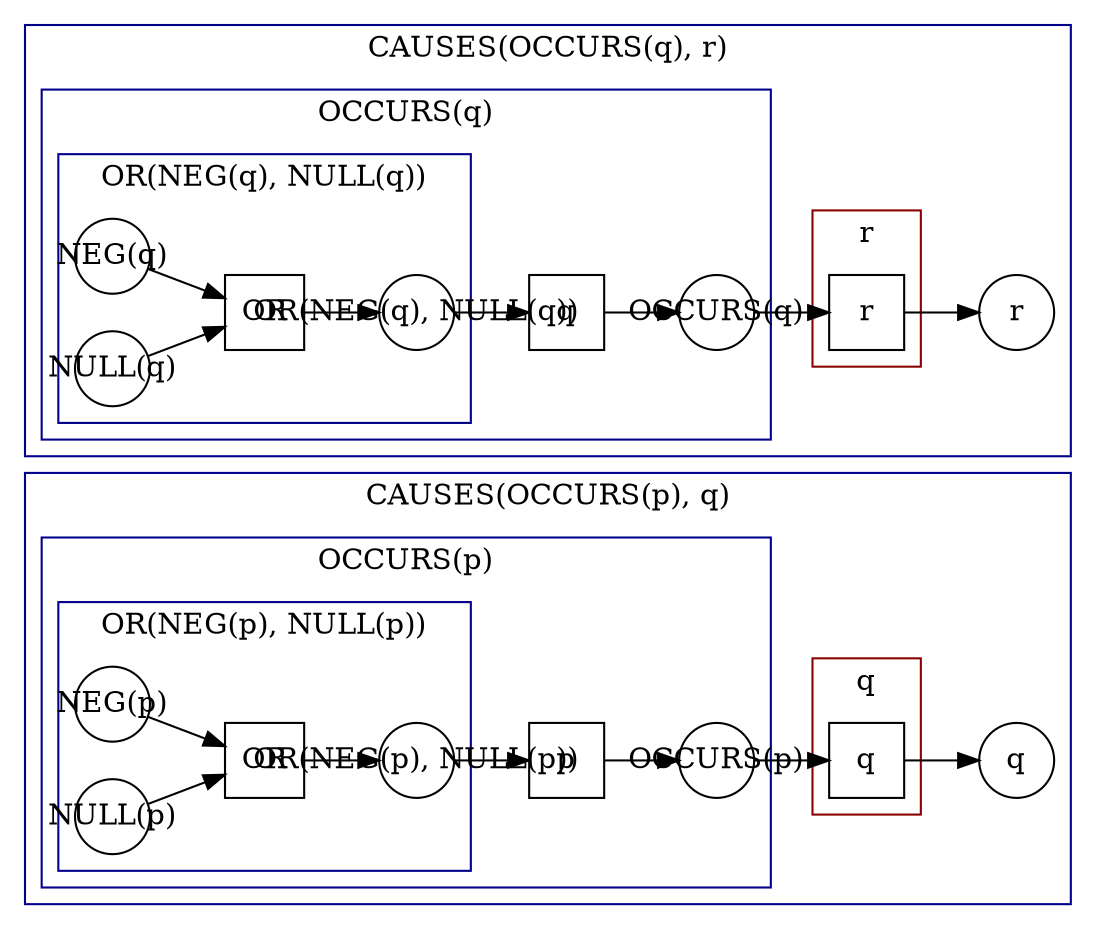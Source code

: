 digraph G {
  rankdir="LR";

  subgraph cluster_0 {
    label="CAUSES(OCCURS(p), q)" ;
    color=darkblue ;

    subgraph place {
      node [shape=circle,fixedsize=true,width=.5];
      _p0_0 [label="q"] ;
    } 

    subgraph cluster0_0 {
      label="OCCURS(p)" ;
      color=darkblue ;

      subgraph place {
        node [shape=circle,fixedsize=true,width=.5];
        _p0_00 [label="OCCURS(p)"] ;
      } 

      subgraph transitions {
        node [shape=rect,height=.5,width=.5];
        _t0_00 [label="p"] ;
      } 

      subgraph cluster00_0 {
        label="OR(NEG(p), NULL(p))" ;
        color=darkblue ;

        subgraph place {
          node [shape=circle,fixedsize=true,width=.5];
          _p0_000 [label="OR(NEG(p), NULL(p))"] ;
          _p1_000 [label="NEG(p)"] ;
          _p2_000 [label="NULL(p)"] ;
        } 

        subgraph transitions {
          node [shape=rect,height=.5,width=.5];
          _t0_000 [label="OR"] ;
        } 

        _t0_000 -> _p0_000 [] ;
        _p1_000 -> _t0_000 [] ;
        _p2_000 -> _t0_000 [] ;
      }

      _t0_00 -> _p0_00 [] ;
      _p0_000 -> _t0_00 [] ;
    }

    subgraph cluster0_1 {
      label="q" ;
      color=darkred ;

      subgraph transitions {
        node [shape=rect,height=.5,width=.5];
        _t0_01 [label="q"] ;
      } 
    }

    _p0_00 -> _t0_01 [] ;
    _t0_01 -> _p0_0 [] ;
  }

  subgraph cluster_1 {
    label="CAUSES(OCCURS(q), r)" ;
    color=darkblue ;

    subgraph place {
      node [shape=circle,fixedsize=true,width=.5];
      _p0_1 [label="r"] ;
    } 

    subgraph cluster1_0 {
      label="OCCURS(q)" ;
      color=darkblue ;

      subgraph place {
        node [shape=circle,fixedsize=true,width=.5];
        _p0_10 [label="OCCURS(q)"] ;
      } 

      subgraph transitions {
        node [shape=rect,height=.5,width=.5];
        _t0_10 [label="q"] ;
      } 

      subgraph cluster10_0 {
        label="OR(NEG(q), NULL(q))" ;
        color=darkblue ;

        subgraph place {
          node [shape=circle,fixedsize=true,width=.5];
          _p0_100 [label="OR(NEG(q), NULL(q))"] ;
          _p1_100 [label="NEG(q)"] ;
          _p2_100 [label="NULL(q)"] ;
        } 

        subgraph transitions {
          node [shape=rect,height=.5,width=.5];
          _t0_100 [label="OR"] ;
        } 

        _t0_100 -> _p0_100 [] ;
        _p1_100 -> _t0_100 [] ;
        _p2_100 -> _t0_100 [] ;
      }

      _t0_10 -> _p0_10 [] ;
      _p0_100 -> _t0_10 [] ;
    }

    subgraph cluster1_1 {
      label="r" ;
      color=darkred ;

      subgraph transitions {
        node [shape=rect,height=.5,width=.5];
        _t0_11 [label="r"] ;
      } 
    }

    _p0_10 -> _t0_11 [] ;
    _t0_11 -> _p0_1 [] ;
  }
}

